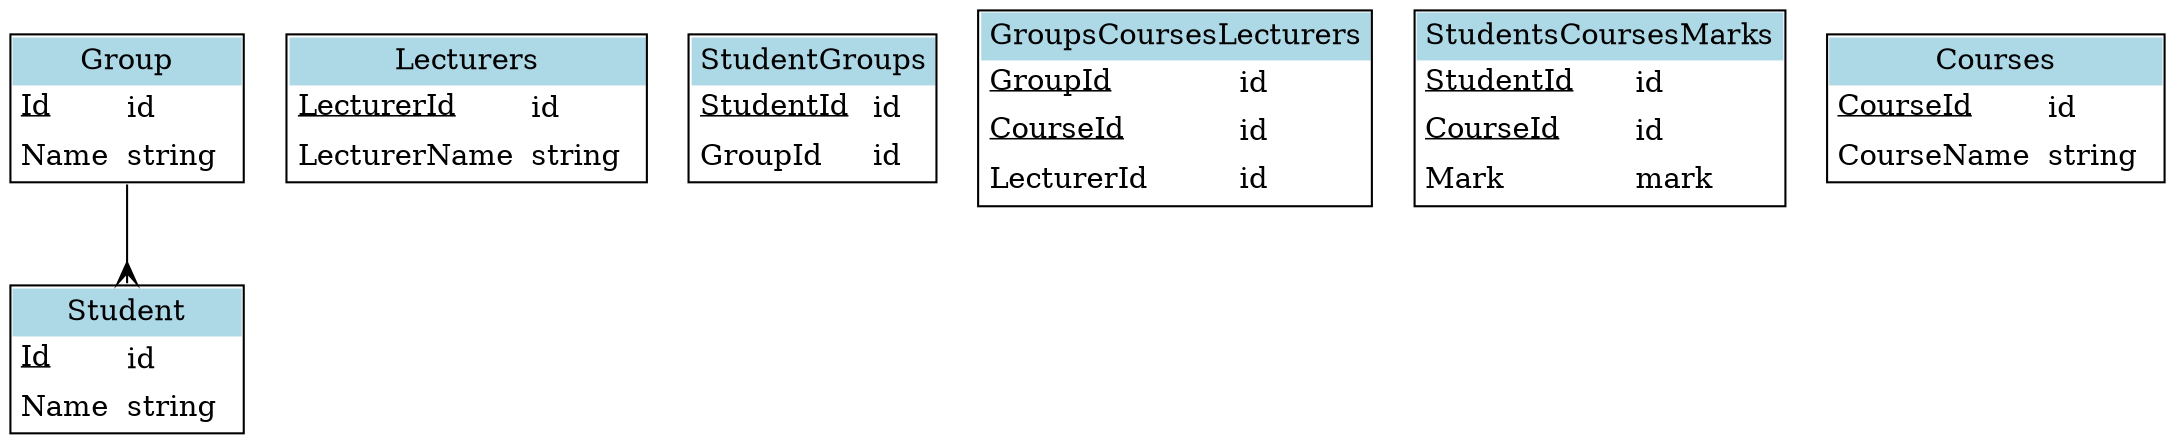 digraph G { 
    node [shape=none, margin=0.01]
 
    // edge [arrowhead=crow, arrowtail=none, dir=both]

    Group -> Student [arrowhead=crow];

    Lecturers [label=<
        <table border="1" cellborder="0" cellspacing="0" cellpadding="4">
            <tr><td colspan="3" bgcolor="lightblue">Lecturers</td></tr>
            <tr><td align="left"><u>LecturerId</u></td><td align="left">id</td><td></td></tr>
            <tr><td align="left">LecturerName</td><td align="left">string</td><td></td></tr>
        </table>
    >]

    StudentGroups [label=<
        <table border="1" cellborder="0" cellspacing="0" cellpadding="4">
            <tr><td colspan="3" bgcolor="lightblue">StudentGroups</td></tr>
            <tr><td align="left"><u>StudentId</u></td><td align="left">id</td><td></td></tr>
            <tr><td align="left">GroupId</td><td align="left">id</td><td></td></tr>
        </table>
    >]

    Group [label=<
        <table border="1" cellborder="0" cellspacing="0" cellpadding="4">
            <tr><td colspan="3" bgcolor="lightblue">Group</td></tr>
            <tr><td align="left"><u>Id</u></td><td align="left">id</td><td></td></tr>
            <tr><td align="left">Name</td><td align="left">string</td><td></td></tr>
        </table>
    >]

    Student [label=<
        <table border="1" cellborder="0" cellspacing="0" cellpadding="4">
            <tr><td colspan="3" bgcolor="lightblue">Student</td></tr>
            <tr><td align="left"><u>Id</u></td><td align="left">id</td><td></td></tr>
            <tr><td align="left">Name</td><td align="left">string</td><td></td></tr>
        </table>
    >]
 
    GroupsCoursesLecturers [label=<
        <table border="1" cellborder="0" cellspacing="0" cellpadding="4">
            <tr><td colspan="3" bgcolor="lightblue">GroupsCoursesLecturers</td></tr>
            <tr><td align="left"><u>GroupId</u></td><td align="left">id</td><td></td></tr>
            <tr><td align="left"><u>CourseId</u></td><td align="left">id</td><td></td></tr>
            <tr><td align="left">LecturerId</td><td align="left">id</td><td></td></tr>
        </table>
    >]

    StudentsCoursesMarks [label=<
        <table border="1" cellborder="0" cellspacing="0" cellpadding="4">
            <tr><td colspan="3" bgcolor="lightblue">StudentsCoursesMarks</td></tr>
            <tr><td align="left"><u>StudentId</u></td><td align="left">id</td><td></td></tr>
            <tr><td align="left"><u>CourseId</u></td><td align="left">id</td><td></td></tr>
            <tr><td align="left">Mark</td><td align="left">mark</td><td></td></tr>
        </table>
    >]

    Courses [label=<
        <table border="1" cellborder="0" cellspacing="0" cellpadding="4">
            <tr><td colspan="3" bgcolor="lightblue">Courses</td></tr>
            <tr><td align="left"><u>CourseId</u></td><td align="left">id</td><td></td></tr>
            <tr><td align="left">CourseName</td><td align="left">string</td><td></td></tr>
        </table>
    >]
}

